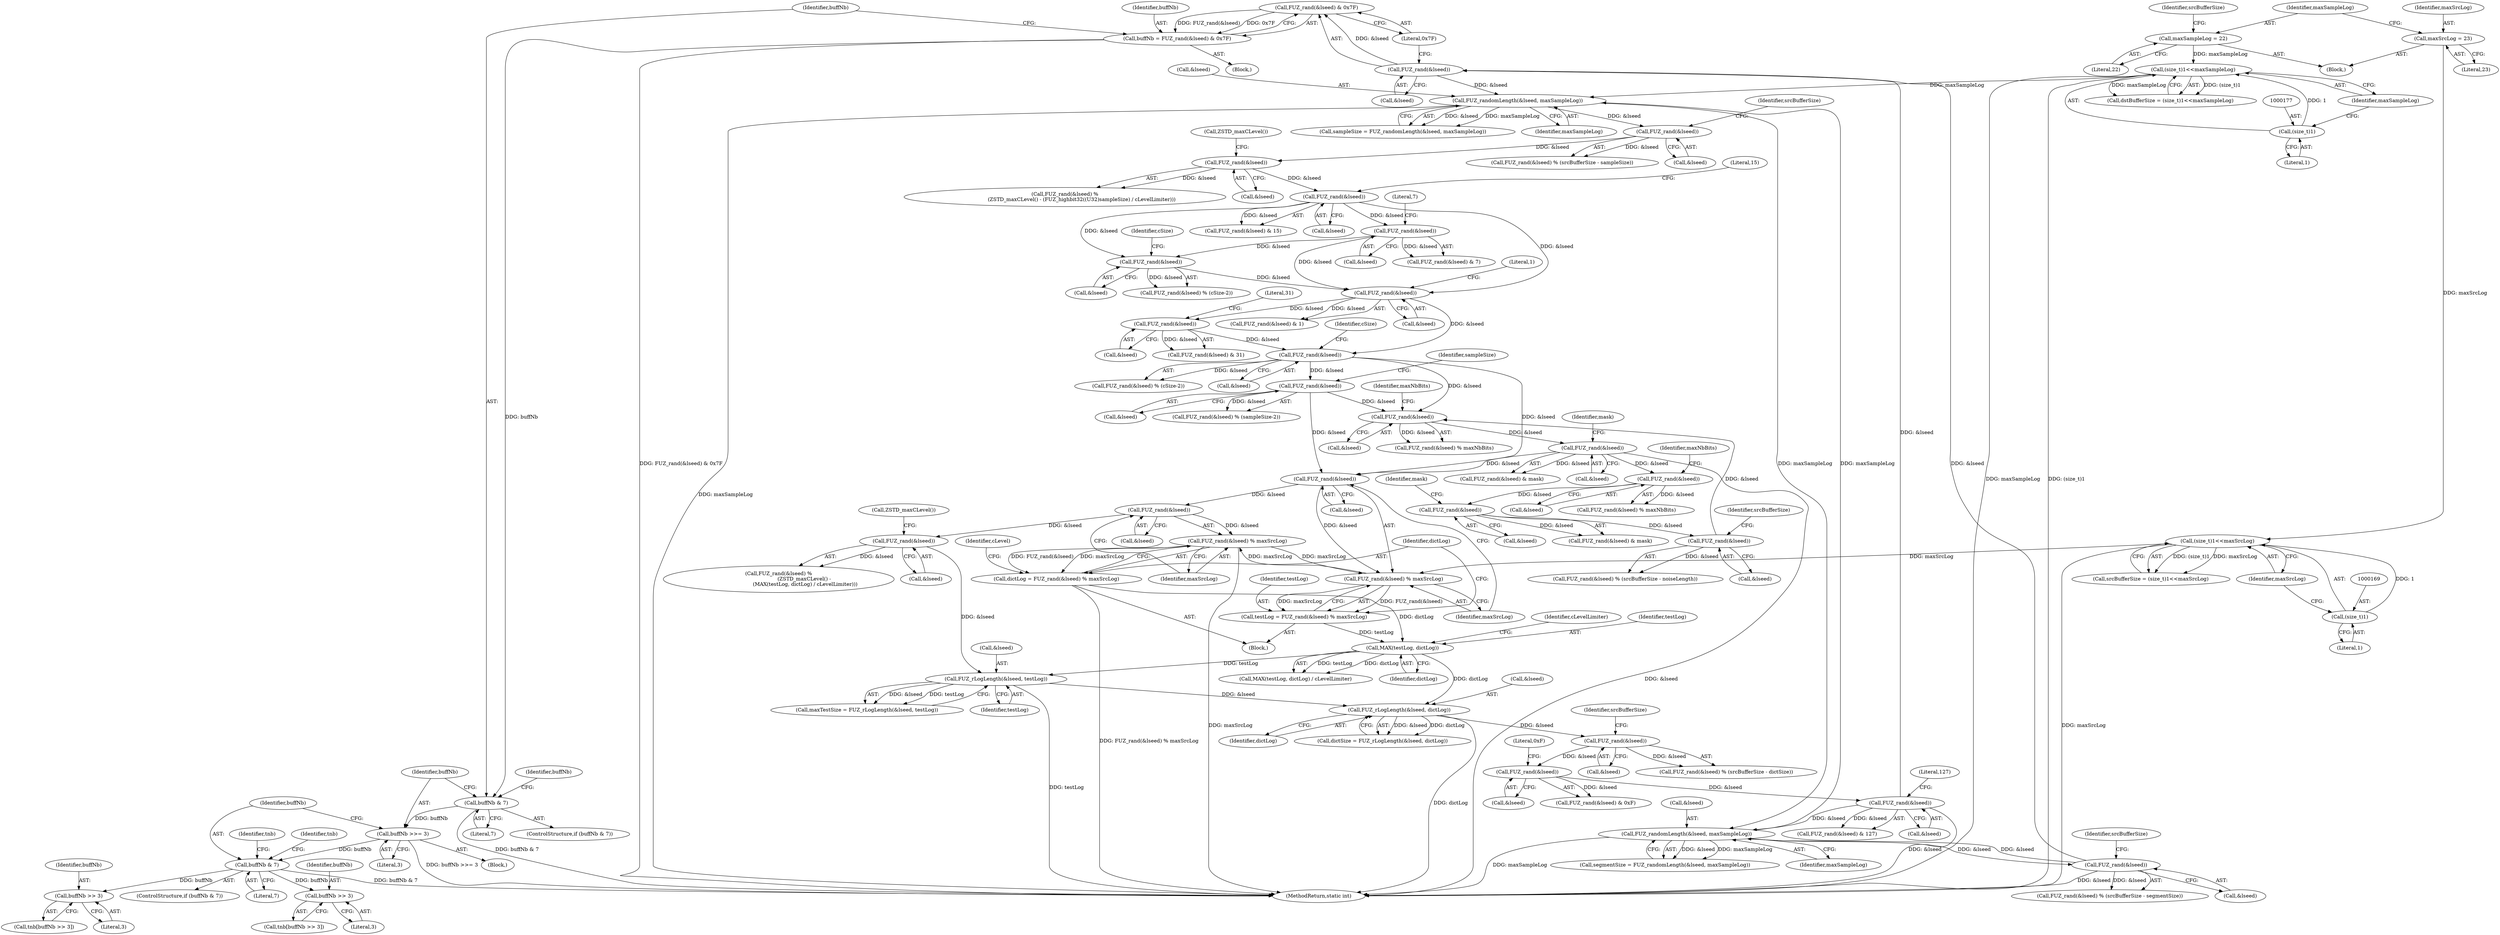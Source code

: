 digraph "0_zstd_3e5cdf1b6a85843e991d7d10f6a2567c15580da0_3@API" {
"1000435" [label="(Call,FUZ_rand(&lseed) & 0x7F)"];
"1000436" [label="(Call,FUZ_rand(&lseed))"];
"1001208" [label="(Call,FUZ_rand(&lseed))"];
"1001200" [label="(Call,FUZ_randomLength(&lseed, maxSampleLog))"];
"1001168" [label="(Call,FUZ_rand(&lseed))"];
"1001121" [label="(Call,FUZ_rand(&lseed))"];
"1001102" [label="(Call,FUZ_rand(&lseed))"];
"1001093" [label="(Call,FUZ_rLogLength(&lseed, dictLog))"];
"1001078" [label="(Call,FUZ_rLogLength(&lseed, testLog))"];
"1001065" [label="(Call,FUZ_rand(&lseed))"];
"1001056" [label="(Call,FUZ_rand(&lseed))"];
"1001048" [label="(Call,FUZ_rand(&lseed))"];
"1000817" [label="(Call,FUZ_rand(&lseed))"];
"1000760" [label="(Call,FUZ_rand(&lseed))"];
"1000698" [label="(Call,FUZ_rand(&lseed))"];
"1000691" [label="(Call,FUZ_rand(&lseed))"];
"1000594" [label="(Call,FUZ_rand(&lseed))"];
"1000558" [label="(Call,FUZ_rand(&lseed))"];
"1000548" [label="(Call,FUZ_rand(&lseed))"];
"1000530" [label="(Call,FUZ_rand(&lseed))"];
"1000506" [label="(Call,FUZ_rand(&lseed))"];
"1000486" [label="(Call,FUZ_randomLength(&lseed, maxSampleLog))"];
"1000175" [label="(Call,(size_t)1<<maxSampleLog)"];
"1000176" [label="(Call,(size_t)1)"];
"1000161" [label="(Call,maxSampleLog = 22)"];
"1000908" [label="(Call,FUZ_rand(&lseed))"];
"1000892" [label="(Call,FUZ_rand(&lseed))"];
"1000968" [label="(Call,FUZ_rand(&lseed))"];
"1000951" [label="(Call,FUZ_rand(&lseed))"];
"1000925" [label="(Call,FUZ_rand(&lseed))"];
"1001071" [label="(Call,MAX(testLog, dictLog))"];
"1001045" [label="(Call,testLog = FUZ_rand(&lseed) % maxSrcLog)"];
"1001047" [label="(Call,FUZ_rand(&lseed) % maxSrcLog)"];
"1000167" [label="(Call,(size_t)1<<maxSrcLog)"];
"1000168" [label="(Call,(size_t)1)"];
"1000157" [label="(Call,maxSrcLog = 23)"];
"1001055" [label="(Call,FUZ_rand(&lseed) % maxSrcLog)"];
"1001053" [label="(Call,dictLog = FUZ_rand(&lseed) % maxSrcLog)"];
"1000433" [label="(Call,buffNb = FUZ_rand(&lseed) & 0x7F)"];
"1000441" [label="(Call,buffNb & 7)"];
"1000449" [label="(Call,buffNb >>= 3)"];
"1000453" [label="(Call,buffNb & 7)"];
"1000464" [label="(Call,buffNb >> 3)"];
"1000476" [label="(Call,buffNb >> 3)"];
"1000547" [label="(Call,FUZ_rand(&lseed) & 15)"];
"1000431" [label="(Block,)"];
"1000443" [label="(Literal,7)"];
"1001059" [label="(Identifier,maxSrcLog)"];
"1000817" [label="(Call,FUZ_rand(&lseed))"];
"1001103" [label="(Call,&lseed)"];
"1000435" [label="(Call,FUZ_rand(&lseed) & 0x7F)"];
"1000450" [label="(Identifier,buffNb)"];
"1000178" [label="(Literal,1)"];
"1001198" [label="(Call,segmentSize = FUZ_randomLength(&lseed, maxSampleLog))"];
"1000489" [label="(Identifier,maxSampleLog)"];
"1001212" [label="(Identifier,srcBufferSize)"];
"1000162" [label="(Identifier,maxSampleLog)"];
"1001207" [label="(Call,FUZ_rand(&lseed) % (srcBufferSize - segmentSize))"];
"1001079" [label="(Call,&lseed)"];
"1000175" [label="(Call,(size_t)1<<maxSampleLog)"];
"1001055" [label="(Call,FUZ_rand(&lseed) % maxSrcLog)"];
"1000176" [label="(Call,(size_t)1)"];
"1000694" [label="(Literal,1)"];
"1001062" [label="(Identifier,cLevel)"];
"1000558" [label="(Call,FUZ_rand(&lseed))"];
"1000436" [label="(Call,FUZ_rand(&lseed))"];
"1001203" [label="(Identifier,maxSampleLog)"];
"1001048" [label="(Call,FUZ_rand(&lseed))"];
"1000818" [label="(Call,&lseed)"];
"1001093" [label="(Call,FUZ_rLogLength(&lseed, dictLog))"];
"1001201" [label="(Call,&lseed)"];
"1000692" [label="(Call,&lseed)"];
"1000549" [label="(Call,&lseed)"];
"1000534" [label="(Call,ZSTD_maxCLevel())"];
"1001049" [label="(Call,&lseed)"];
"1000530" [label="(Call,FUZ_rand(&lseed))"];
"1000165" [label="(Call,srcBufferSize = (size_t)1<<maxSrcLog)"];
"1000595" [label="(Call,&lseed)"];
"1000594" [label="(Call,FUZ_rand(&lseed))"];
"1000551" [label="(Literal,15)"];
"1000559" [label="(Call,&lseed)"];
"1001081" [label="(Identifier,testLog)"];
"1001051" [label="(Identifier,maxSrcLog)"];
"1000561" [label="(Literal,7)"];
"1000952" [label="(Call,&lseed)"];
"1000969" [label="(Call,&lseed)"];
"1001054" [label="(Identifier,dictLog)"];
"1000909" [label="(Call,&lseed)"];
"1000928" [label="(Identifier,maxNbBits)"];
"1000449" [label="(Call,buffNb >>= 3)"];
"1000950" [label="(Call,FUZ_rand(&lseed) & mask)"];
"1000476" [label="(Call,buffNb >> 3)"];
"1001076" [label="(Call,maxTestSize = FUZ_rLogLength(&lseed, testLog))"];
"1000486" [label="(Call,FUZ_randomLength(&lseed, maxSampleLog))"];
"1000972" [label="(Identifier,srcBufferSize)"];
"1000759" [label="(Call,FUZ_rand(&lseed) % (cSize-2))"];
"1001094" [label="(Call,&lseed)"];
"1000434" [label="(Identifier,buffNb)"];
"1000439" [label="(Literal,0x7F)"];
"1000442" [label="(Identifier,buffNb)"];
"1000690" [label="(Call,FUZ_rand(&lseed) & 1)"];
"1000510" [label="(Identifier,srcBufferSize)"];
"1000433" [label="(Call,buffNb = FUZ_rand(&lseed) & 0x7F)"];
"1001070" [label="(Call,MAX(testLog, dictLog) / cLevelLimiter)"];
"1000168" [label="(Call,(size_t)1)"];
"1000529" [label="(Call,FUZ_rand(&lseed) %\n                     (ZSTD_maxCLevel() - (FUZ_highbit32((U32)sampleSize) / cLevelLimiter)))"];
"1000474" [label="(Call,tnb[buffNb >> 3])"];
"1000593" [label="(Call,FUZ_rand(&lseed) % (cSize-2))"];
"1000161" [label="(Call,maxSampleLog = 22)"];
"1001074" [label="(Identifier,cLevelLimiter)"];
"1000816" [label="(Call,FUZ_rand(&lseed) % (sampleSize-2))"];
"1000455" [label="(Literal,7)"];
"1001043" [label="(Block,)"];
"1001064" [label="(Call,FUZ_rand(&lseed) %\n                                (ZSTD_maxCLevel() -\n                                 (MAX(testLog, dictLog) / cLevelLimiter)))"];
"1000548" [label="(Call,FUZ_rand(&lseed))"];
"1000531" [label="(Call,&lseed)"];
"1001053" [label="(Call,dictLog = FUZ_rand(&lseed) % maxSrcLog)"];
"1001171" [label="(Literal,127)"];
"1000163" [label="(Literal,22)"];
"1001078" [label="(Call,FUZ_rLogLength(&lseed, testLog))"];
"1000155" [label="(Block,)"];
"1000441" [label="(Call,buffNb & 7)"];
"1000761" [label="(Call,&lseed)"];
"1001091" [label="(Call,dictSize = FUZ_rLogLength(&lseed, dictLog))"];
"1000484" [label="(Call,sampleSize = FUZ_randomLength(&lseed, maxSampleLog))"];
"1000968" [label="(Call,FUZ_rand(&lseed))"];
"1001169" [label="(Call,&lseed)"];
"1000926" [label="(Call,&lseed)"];
"1000440" [label="(ControlStructure,if (buffNb & 7))"];
"1000951" [label="(Call,FUZ_rand(&lseed))"];
"1000893" [label="(Call,&lseed)"];
"1001106" [label="(Identifier,srcBufferSize)"];
"1000908" [label="(Call,FUZ_rand(&lseed))"];
"1000451" [label="(Literal,3)"];
"1000478" [label="(Literal,3)"];
"1001200" [label="(Call,FUZ_randomLength(&lseed, maxSampleLog))"];
"1000701" [label="(Literal,31)"];
"1000698" [label="(Call,FUZ_rand(&lseed))"];
"1001120" [label="(Call,FUZ_rand(&lseed) & 0xF)"];
"1000557" [label="(Call,FUZ_rand(&lseed) & 7)"];
"1000158" [label="(Identifier,maxSrcLog)"];
"1000911" [label="(Identifier,mask)"];
"1001168" [label="(Call,FUZ_rand(&lseed))"];
"1001101" [label="(Call,FUZ_rand(&lseed) % (srcBufferSize - dictSize))"];
"1001069" [label="(Call,ZSTD_maxCLevel())"];
"1000699" [label="(Call,&lseed)"];
"1000171" [label="(Identifier,maxSrcLog)"];
"1000507" [label="(Call,&lseed)"];
"1001475" [label="(MethodReturn,static int)"];
"1000465" [label="(Identifier,buffNb)"];
"1000954" [label="(Identifier,mask)"];
"1001045" [label="(Call,testLog = FUZ_rand(&lseed) % maxSrcLog)"];
"1000924" [label="(Call,FUZ_rand(&lseed) % maxNbBits)"];
"1000471" [label="(Identifier,tnb)"];
"1001121" [label="(Call,FUZ_rand(&lseed))"];
"1000487" [label="(Call,&lseed)"];
"1000166" [label="(Identifier,srcBufferSize)"];
"1001072" [label="(Identifier,testLog)"];
"1001057" [label="(Call,&lseed)"];
"1000505" [label="(Call,FUZ_rand(&lseed) % (srcBufferSize - sampleSize))"];
"1000891" [label="(Call,FUZ_rand(&lseed) % maxNbBits)"];
"1001066" [label="(Call,&lseed)"];
"1000170" [label="(Literal,1)"];
"1000453" [label="(Call,buffNb & 7)"];
"1001056" [label="(Call,FUZ_rand(&lseed))"];
"1001046" [label="(Identifier,testLog)"];
"1001102" [label="(Call,FUZ_rand(&lseed))"];
"1001071" [label="(Call,MAX(testLog, dictLog))"];
"1000967" [label="(Call,FUZ_rand(&lseed) % (srcBufferSize - noiseLength))"];
"1000477" [label="(Identifier,buffNb)"];
"1001124" [label="(Literal,0xF)"];
"1001209" [label="(Call,&lseed)"];
"1000464" [label="(Call,buffNb >> 3)"];
"1000157" [label="(Call,maxSrcLog = 23)"];
"1000179" [label="(Identifier,maxSampleLog)"];
"1000895" [label="(Identifier,maxNbBits)"];
"1000462" [label="(Call,tnb[buffNb >> 3])"];
"1000892" [label="(Call,FUZ_rand(&lseed))"];
"1000506" [label="(Call,FUZ_rand(&lseed))"];
"1000459" [label="(Identifier,tnb)"];
"1001047" [label="(Call,FUZ_rand(&lseed) % maxSrcLog)"];
"1000764" [label="(Identifier,cSize)"];
"1000598" [label="(Identifier,cSize)"];
"1000437" [label="(Call,&lseed)"];
"1000907" [label="(Call,FUZ_rand(&lseed) & mask)"];
"1001073" [label="(Identifier,dictLog)"];
"1001122" [label="(Call,&lseed)"];
"1000454" [label="(Identifier,buffNb)"];
"1000452" [label="(ControlStructure,if (buffNb & 7))"];
"1000760" [label="(Call,FUZ_rand(&lseed))"];
"1000925" [label="(Call,FUZ_rand(&lseed))"];
"1000466" [label="(Literal,3)"];
"1001208" [label="(Call,FUZ_rand(&lseed))"];
"1000448" [label="(Block,)"];
"1000691" [label="(Call,FUZ_rand(&lseed))"];
"1000159" [label="(Literal,23)"];
"1001167" [label="(Call,FUZ_rand(&lseed) & 127)"];
"1000445" [label="(Identifier,buffNb)"];
"1001065" [label="(Call,FUZ_rand(&lseed))"];
"1000821" [label="(Identifier,sampleSize)"];
"1000173" [label="(Call,dstBufferSize = (size_t)1<<maxSampleLog)"];
"1000697" [label="(Call,FUZ_rand(&lseed) & 31)"];
"1000167" [label="(Call,(size_t)1<<maxSrcLog)"];
"1001096" [label="(Identifier,dictLog)"];
"1000435" -> "1000433"  [label="AST: "];
"1000435" -> "1000439"  [label="CFG: "];
"1000436" -> "1000435"  [label="AST: "];
"1000439" -> "1000435"  [label="AST: "];
"1000433" -> "1000435"  [label="CFG: "];
"1000435" -> "1000433"  [label="DDG: FUZ_rand(&lseed)"];
"1000435" -> "1000433"  [label="DDG: 0x7F"];
"1000436" -> "1000435"  [label="DDG: &lseed"];
"1000436" -> "1000437"  [label="CFG: "];
"1000437" -> "1000436"  [label="AST: "];
"1000439" -> "1000436"  [label="CFG: "];
"1001208" -> "1000436"  [label="DDG: &lseed"];
"1001168" -> "1000436"  [label="DDG: &lseed"];
"1000436" -> "1000486"  [label="DDG: &lseed"];
"1001208" -> "1001207"  [label="AST: "];
"1001208" -> "1001209"  [label="CFG: "];
"1001209" -> "1001208"  [label="AST: "];
"1001212" -> "1001208"  [label="CFG: "];
"1001208" -> "1001475"  [label="DDG: &lseed"];
"1001208" -> "1001200"  [label="DDG: &lseed"];
"1001208" -> "1001207"  [label="DDG: &lseed"];
"1001200" -> "1001208"  [label="DDG: &lseed"];
"1001200" -> "1001198"  [label="AST: "];
"1001200" -> "1001203"  [label="CFG: "];
"1001201" -> "1001200"  [label="AST: "];
"1001203" -> "1001200"  [label="AST: "];
"1001198" -> "1001200"  [label="CFG: "];
"1001200" -> "1001475"  [label="DDG: maxSampleLog"];
"1001200" -> "1000486"  [label="DDG: maxSampleLog"];
"1001200" -> "1001198"  [label="DDG: &lseed"];
"1001200" -> "1001198"  [label="DDG: maxSampleLog"];
"1001168" -> "1001200"  [label="DDG: &lseed"];
"1000486" -> "1001200"  [label="DDG: maxSampleLog"];
"1001168" -> "1001167"  [label="AST: "];
"1001168" -> "1001169"  [label="CFG: "];
"1001169" -> "1001168"  [label="AST: "];
"1001171" -> "1001168"  [label="CFG: "];
"1001168" -> "1001475"  [label="DDG: &lseed"];
"1001168" -> "1001167"  [label="DDG: &lseed"];
"1001121" -> "1001168"  [label="DDG: &lseed"];
"1001121" -> "1001120"  [label="AST: "];
"1001121" -> "1001122"  [label="CFG: "];
"1001122" -> "1001121"  [label="AST: "];
"1001124" -> "1001121"  [label="CFG: "];
"1001121" -> "1001120"  [label="DDG: &lseed"];
"1001102" -> "1001121"  [label="DDG: &lseed"];
"1001102" -> "1001101"  [label="AST: "];
"1001102" -> "1001103"  [label="CFG: "];
"1001103" -> "1001102"  [label="AST: "];
"1001106" -> "1001102"  [label="CFG: "];
"1001102" -> "1001101"  [label="DDG: &lseed"];
"1001093" -> "1001102"  [label="DDG: &lseed"];
"1001093" -> "1001091"  [label="AST: "];
"1001093" -> "1001096"  [label="CFG: "];
"1001094" -> "1001093"  [label="AST: "];
"1001096" -> "1001093"  [label="AST: "];
"1001091" -> "1001093"  [label="CFG: "];
"1001093" -> "1001475"  [label="DDG: dictLog"];
"1001093" -> "1001091"  [label="DDG: &lseed"];
"1001093" -> "1001091"  [label="DDG: dictLog"];
"1001078" -> "1001093"  [label="DDG: &lseed"];
"1001071" -> "1001093"  [label="DDG: dictLog"];
"1001078" -> "1001076"  [label="AST: "];
"1001078" -> "1001081"  [label="CFG: "];
"1001079" -> "1001078"  [label="AST: "];
"1001081" -> "1001078"  [label="AST: "];
"1001076" -> "1001078"  [label="CFG: "];
"1001078" -> "1001475"  [label="DDG: testLog"];
"1001078" -> "1001076"  [label="DDG: &lseed"];
"1001078" -> "1001076"  [label="DDG: testLog"];
"1001065" -> "1001078"  [label="DDG: &lseed"];
"1001071" -> "1001078"  [label="DDG: testLog"];
"1001065" -> "1001064"  [label="AST: "];
"1001065" -> "1001066"  [label="CFG: "];
"1001066" -> "1001065"  [label="AST: "];
"1001069" -> "1001065"  [label="CFG: "];
"1001065" -> "1001064"  [label="DDG: &lseed"];
"1001056" -> "1001065"  [label="DDG: &lseed"];
"1001056" -> "1001055"  [label="AST: "];
"1001056" -> "1001057"  [label="CFG: "];
"1001057" -> "1001056"  [label="AST: "];
"1001059" -> "1001056"  [label="CFG: "];
"1001056" -> "1001055"  [label="DDG: &lseed"];
"1001048" -> "1001056"  [label="DDG: &lseed"];
"1001048" -> "1001047"  [label="AST: "];
"1001048" -> "1001049"  [label="CFG: "];
"1001049" -> "1001048"  [label="AST: "];
"1001051" -> "1001048"  [label="CFG: "];
"1001048" -> "1001047"  [label="DDG: &lseed"];
"1000817" -> "1001048"  [label="DDG: &lseed"];
"1000760" -> "1001048"  [label="DDG: &lseed"];
"1000908" -> "1001048"  [label="DDG: &lseed"];
"1000817" -> "1000816"  [label="AST: "];
"1000817" -> "1000818"  [label="CFG: "];
"1000818" -> "1000817"  [label="AST: "];
"1000821" -> "1000817"  [label="CFG: "];
"1000817" -> "1000816"  [label="DDG: &lseed"];
"1000760" -> "1000817"  [label="DDG: &lseed"];
"1000817" -> "1000892"  [label="DDG: &lseed"];
"1000760" -> "1000759"  [label="AST: "];
"1000760" -> "1000761"  [label="CFG: "];
"1000761" -> "1000760"  [label="AST: "];
"1000764" -> "1000760"  [label="CFG: "];
"1000760" -> "1000759"  [label="DDG: &lseed"];
"1000698" -> "1000760"  [label="DDG: &lseed"];
"1000691" -> "1000760"  [label="DDG: &lseed"];
"1000760" -> "1000892"  [label="DDG: &lseed"];
"1000698" -> "1000697"  [label="AST: "];
"1000698" -> "1000699"  [label="CFG: "];
"1000699" -> "1000698"  [label="AST: "];
"1000701" -> "1000698"  [label="CFG: "];
"1000698" -> "1000697"  [label="DDG: &lseed"];
"1000691" -> "1000698"  [label="DDG: &lseed"];
"1000691" -> "1000690"  [label="AST: "];
"1000691" -> "1000692"  [label="CFG: "];
"1000692" -> "1000691"  [label="AST: "];
"1000694" -> "1000691"  [label="CFG: "];
"1000691" -> "1000690"  [label="DDG: &lseed"];
"1000594" -> "1000691"  [label="DDG: &lseed"];
"1000558" -> "1000691"  [label="DDG: &lseed"];
"1000548" -> "1000691"  [label="DDG: &lseed"];
"1000594" -> "1000593"  [label="AST: "];
"1000594" -> "1000595"  [label="CFG: "];
"1000595" -> "1000594"  [label="AST: "];
"1000598" -> "1000594"  [label="CFG: "];
"1000594" -> "1000593"  [label="DDG: &lseed"];
"1000558" -> "1000594"  [label="DDG: &lseed"];
"1000548" -> "1000594"  [label="DDG: &lseed"];
"1000558" -> "1000557"  [label="AST: "];
"1000558" -> "1000559"  [label="CFG: "];
"1000559" -> "1000558"  [label="AST: "];
"1000561" -> "1000558"  [label="CFG: "];
"1000558" -> "1000557"  [label="DDG: &lseed"];
"1000548" -> "1000558"  [label="DDG: &lseed"];
"1000548" -> "1000547"  [label="AST: "];
"1000548" -> "1000549"  [label="CFG: "];
"1000549" -> "1000548"  [label="AST: "];
"1000551" -> "1000548"  [label="CFG: "];
"1000548" -> "1000547"  [label="DDG: &lseed"];
"1000530" -> "1000548"  [label="DDG: &lseed"];
"1000530" -> "1000529"  [label="AST: "];
"1000530" -> "1000531"  [label="CFG: "];
"1000531" -> "1000530"  [label="AST: "];
"1000534" -> "1000530"  [label="CFG: "];
"1000530" -> "1000529"  [label="DDG: &lseed"];
"1000506" -> "1000530"  [label="DDG: &lseed"];
"1000506" -> "1000505"  [label="AST: "];
"1000506" -> "1000507"  [label="CFG: "];
"1000507" -> "1000506"  [label="AST: "];
"1000510" -> "1000506"  [label="CFG: "];
"1000506" -> "1000505"  [label="DDG: &lseed"];
"1000486" -> "1000506"  [label="DDG: &lseed"];
"1000486" -> "1000484"  [label="AST: "];
"1000486" -> "1000489"  [label="CFG: "];
"1000487" -> "1000486"  [label="AST: "];
"1000489" -> "1000486"  [label="AST: "];
"1000484" -> "1000486"  [label="CFG: "];
"1000486" -> "1001475"  [label="DDG: maxSampleLog"];
"1000486" -> "1000484"  [label="DDG: &lseed"];
"1000486" -> "1000484"  [label="DDG: maxSampleLog"];
"1000175" -> "1000486"  [label="DDG: maxSampleLog"];
"1000175" -> "1000173"  [label="AST: "];
"1000175" -> "1000179"  [label="CFG: "];
"1000176" -> "1000175"  [label="AST: "];
"1000179" -> "1000175"  [label="AST: "];
"1000173" -> "1000175"  [label="CFG: "];
"1000175" -> "1001475"  [label="DDG: maxSampleLog"];
"1000175" -> "1001475"  [label="DDG: (size_t)1"];
"1000175" -> "1000173"  [label="DDG: (size_t)1"];
"1000175" -> "1000173"  [label="DDG: maxSampleLog"];
"1000176" -> "1000175"  [label="DDG: 1"];
"1000161" -> "1000175"  [label="DDG: maxSampleLog"];
"1000176" -> "1000178"  [label="CFG: "];
"1000177" -> "1000176"  [label="AST: "];
"1000178" -> "1000176"  [label="AST: "];
"1000179" -> "1000176"  [label="CFG: "];
"1000161" -> "1000155"  [label="AST: "];
"1000161" -> "1000163"  [label="CFG: "];
"1000162" -> "1000161"  [label="AST: "];
"1000163" -> "1000161"  [label="AST: "];
"1000166" -> "1000161"  [label="CFG: "];
"1000908" -> "1000907"  [label="AST: "];
"1000908" -> "1000909"  [label="CFG: "];
"1000909" -> "1000908"  [label="AST: "];
"1000911" -> "1000908"  [label="CFG: "];
"1000908" -> "1001475"  [label="DDG: &lseed"];
"1000908" -> "1000907"  [label="DDG: &lseed"];
"1000892" -> "1000908"  [label="DDG: &lseed"];
"1000908" -> "1000925"  [label="DDG: &lseed"];
"1000892" -> "1000891"  [label="AST: "];
"1000892" -> "1000893"  [label="CFG: "];
"1000893" -> "1000892"  [label="AST: "];
"1000895" -> "1000892"  [label="CFG: "];
"1000892" -> "1000891"  [label="DDG: &lseed"];
"1000968" -> "1000892"  [label="DDG: &lseed"];
"1000968" -> "1000967"  [label="AST: "];
"1000968" -> "1000969"  [label="CFG: "];
"1000969" -> "1000968"  [label="AST: "];
"1000972" -> "1000968"  [label="CFG: "];
"1000968" -> "1000967"  [label="DDG: &lseed"];
"1000951" -> "1000968"  [label="DDG: &lseed"];
"1000951" -> "1000950"  [label="AST: "];
"1000951" -> "1000952"  [label="CFG: "];
"1000952" -> "1000951"  [label="AST: "];
"1000954" -> "1000951"  [label="CFG: "];
"1000951" -> "1000950"  [label="DDG: &lseed"];
"1000925" -> "1000951"  [label="DDG: &lseed"];
"1000925" -> "1000924"  [label="AST: "];
"1000925" -> "1000926"  [label="CFG: "];
"1000926" -> "1000925"  [label="AST: "];
"1000928" -> "1000925"  [label="CFG: "];
"1000925" -> "1000924"  [label="DDG: &lseed"];
"1001071" -> "1001070"  [label="AST: "];
"1001071" -> "1001073"  [label="CFG: "];
"1001072" -> "1001071"  [label="AST: "];
"1001073" -> "1001071"  [label="AST: "];
"1001074" -> "1001071"  [label="CFG: "];
"1001071" -> "1001070"  [label="DDG: testLog"];
"1001071" -> "1001070"  [label="DDG: dictLog"];
"1001045" -> "1001071"  [label="DDG: testLog"];
"1001053" -> "1001071"  [label="DDG: dictLog"];
"1001045" -> "1001043"  [label="AST: "];
"1001045" -> "1001047"  [label="CFG: "];
"1001046" -> "1001045"  [label="AST: "];
"1001047" -> "1001045"  [label="AST: "];
"1001054" -> "1001045"  [label="CFG: "];
"1001047" -> "1001045"  [label="DDG: FUZ_rand(&lseed)"];
"1001047" -> "1001045"  [label="DDG: maxSrcLog"];
"1001047" -> "1001051"  [label="CFG: "];
"1001051" -> "1001047"  [label="AST: "];
"1000167" -> "1001047"  [label="DDG: maxSrcLog"];
"1001055" -> "1001047"  [label="DDG: maxSrcLog"];
"1001047" -> "1001055"  [label="DDG: maxSrcLog"];
"1000167" -> "1000165"  [label="AST: "];
"1000167" -> "1000171"  [label="CFG: "];
"1000168" -> "1000167"  [label="AST: "];
"1000171" -> "1000167"  [label="AST: "];
"1000165" -> "1000167"  [label="CFG: "];
"1000167" -> "1001475"  [label="DDG: maxSrcLog"];
"1000167" -> "1000165"  [label="DDG: (size_t)1"];
"1000167" -> "1000165"  [label="DDG: maxSrcLog"];
"1000168" -> "1000167"  [label="DDG: 1"];
"1000157" -> "1000167"  [label="DDG: maxSrcLog"];
"1000168" -> "1000170"  [label="CFG: "];
"1000169" -> "1000168"  [label="AST: "];
"1000170" -> "1000168"  [label="AST: "];
"1000171" -> "1000168"  [label="CFG: "];
"1000157" -> "1000155"  [label="AST: "];
"1000157" -> "1000159"  [label="CFG: "];
"1000158" -> "1000157"  [label="AST: "];
"1000159" -> "1000157"  [label="AST: "];
"1000162" -> "1000157"  [label="CFG: "];
"1001055" -> "1001053"  [label="AST: "];
"1001055" -> "1001059"  [label="CFG: "];
"1001059" -> "1001055"  [label="AST: "];
"1001053" -> "1001055"  [label="CFG: "];
"1001055" -> "1001475"  [label="DDG: maxSrcLog"];
"1001055" -> "1001053"  [label="DDG: FUZ_rand(&lseed)"];
"1001055" -> "1001053"  [label="DDG: maxSrcLog"];
"1001053" -> "1001043"  [label="AST: "];
"1001054" -> "1001053"  [label="AST: "];
"1001062" -> "1001053"  [label="CFG: "];
"1001053" -> "1001475"  [label="DDG: FUZ_rand(&lseed) % maxSrcLog"];
"1000433" -> "1000431"  [label="AST: "];
"1000434" -> "1000433"  [label="AST: "];
"1000442" -> "1000433"  [label="CFG: "];
"1000433" -> "1001475"  [label="DDG: FUZ_rand(&lseed) & 0x7F"];
"1000433" -> "1000441"  [label="DDG: buffNb"];
"1000441" -> "1000440"  [label="AST: "];
"1000441" -> "1000443"  [label="CFG: "];
"1000442" -> "1000441"  [label="AST: "];
"1000443" -> "1000441"  [label="AST: "];
"1000445" -> "1000441"  [label="CFG: "];
"1000450" -> "1000441"  [label="CFG: "];
"1000441" -> "1001475"  [label="DDG: buffNb & 7"];
"1000441" -> "1000449"  [label="DDG: buffNb"];
"1000449" -> "1000448"  [label="AST: "];
"1000449" -> "1000451"  [label="CFG: "];
"1000450" -> "1000449"  [label="AST: "];
"1000451" -> "1000449"  [label="AST: "];
"1000454" -> "1000449"  [label="CFG: "];
"1000449" -> "1001475"  [label="DDG: buffNb >>= 3"];
"1000449" -> "1000453"  [label="DDG: buffNb"];
"1000453" -> "1000452"  [label="AST: "];
"1000453" -> "1000455"  [label="CFG: "];
"1000454" -> "1000453"  [label="AST: "];
"1000455" -> "1000453"  [label="AST: "];
"1000459" -> "1000453"  [label="CFG: "];
"1000471" -> "1000453"  [label="CFG: "];
"1000453" -> "1001475"  [label="DDG: buffNb & 7"];
"1000453" -> "1000464"  [label="DDG: buffNb"];
"1000453" -> "1000476"  [label="DDG: buffNb"];
"1000464" -> "1000462"  [label="AST: "];
"1000464" -> "1000466"  [label="CFG: "];
"1000465" -> "1000464"  [label="AST: "];
"1000466" -> "1000464"  [label="AST: "];
"1000462" -> "1000464"  [label="CFG: "];
"1000476" -> "1000474"  [label="AST: "];
"1000476" -> "1000478"  [label="CFG: "];
"1000477" -> "1000476"  [label="AST: "];
"1000478" -> "1000476"  [label="AST: "];
"1000474" -> "1000476"  [label="CFG: "];
}
